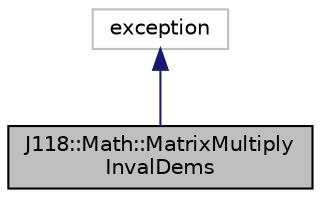 digraph "J118::Math::MatrixMultiplyInvalDems"
{
  edge [fontname="Helvetica",fontsize="10",labelfontname="Helvetica",labelfontsize="10"];
  node [fontname="Helvetica",fontsize="10",shape=record];
  Node1 [label="J118::Math::MatrixMultiply\lInvalDems",height=0.2,width=0.4,color="black", fillcolor="grey75", style="filled", fontcolor="black"];
  Node2 -> Node1 [dir="back",color="midnightblue",fontsize="10",style="solid"];
  Node2 [label="exception",height=0.2,width=0.4,color="grey75", fillcolor="white", style="filled"];
}

